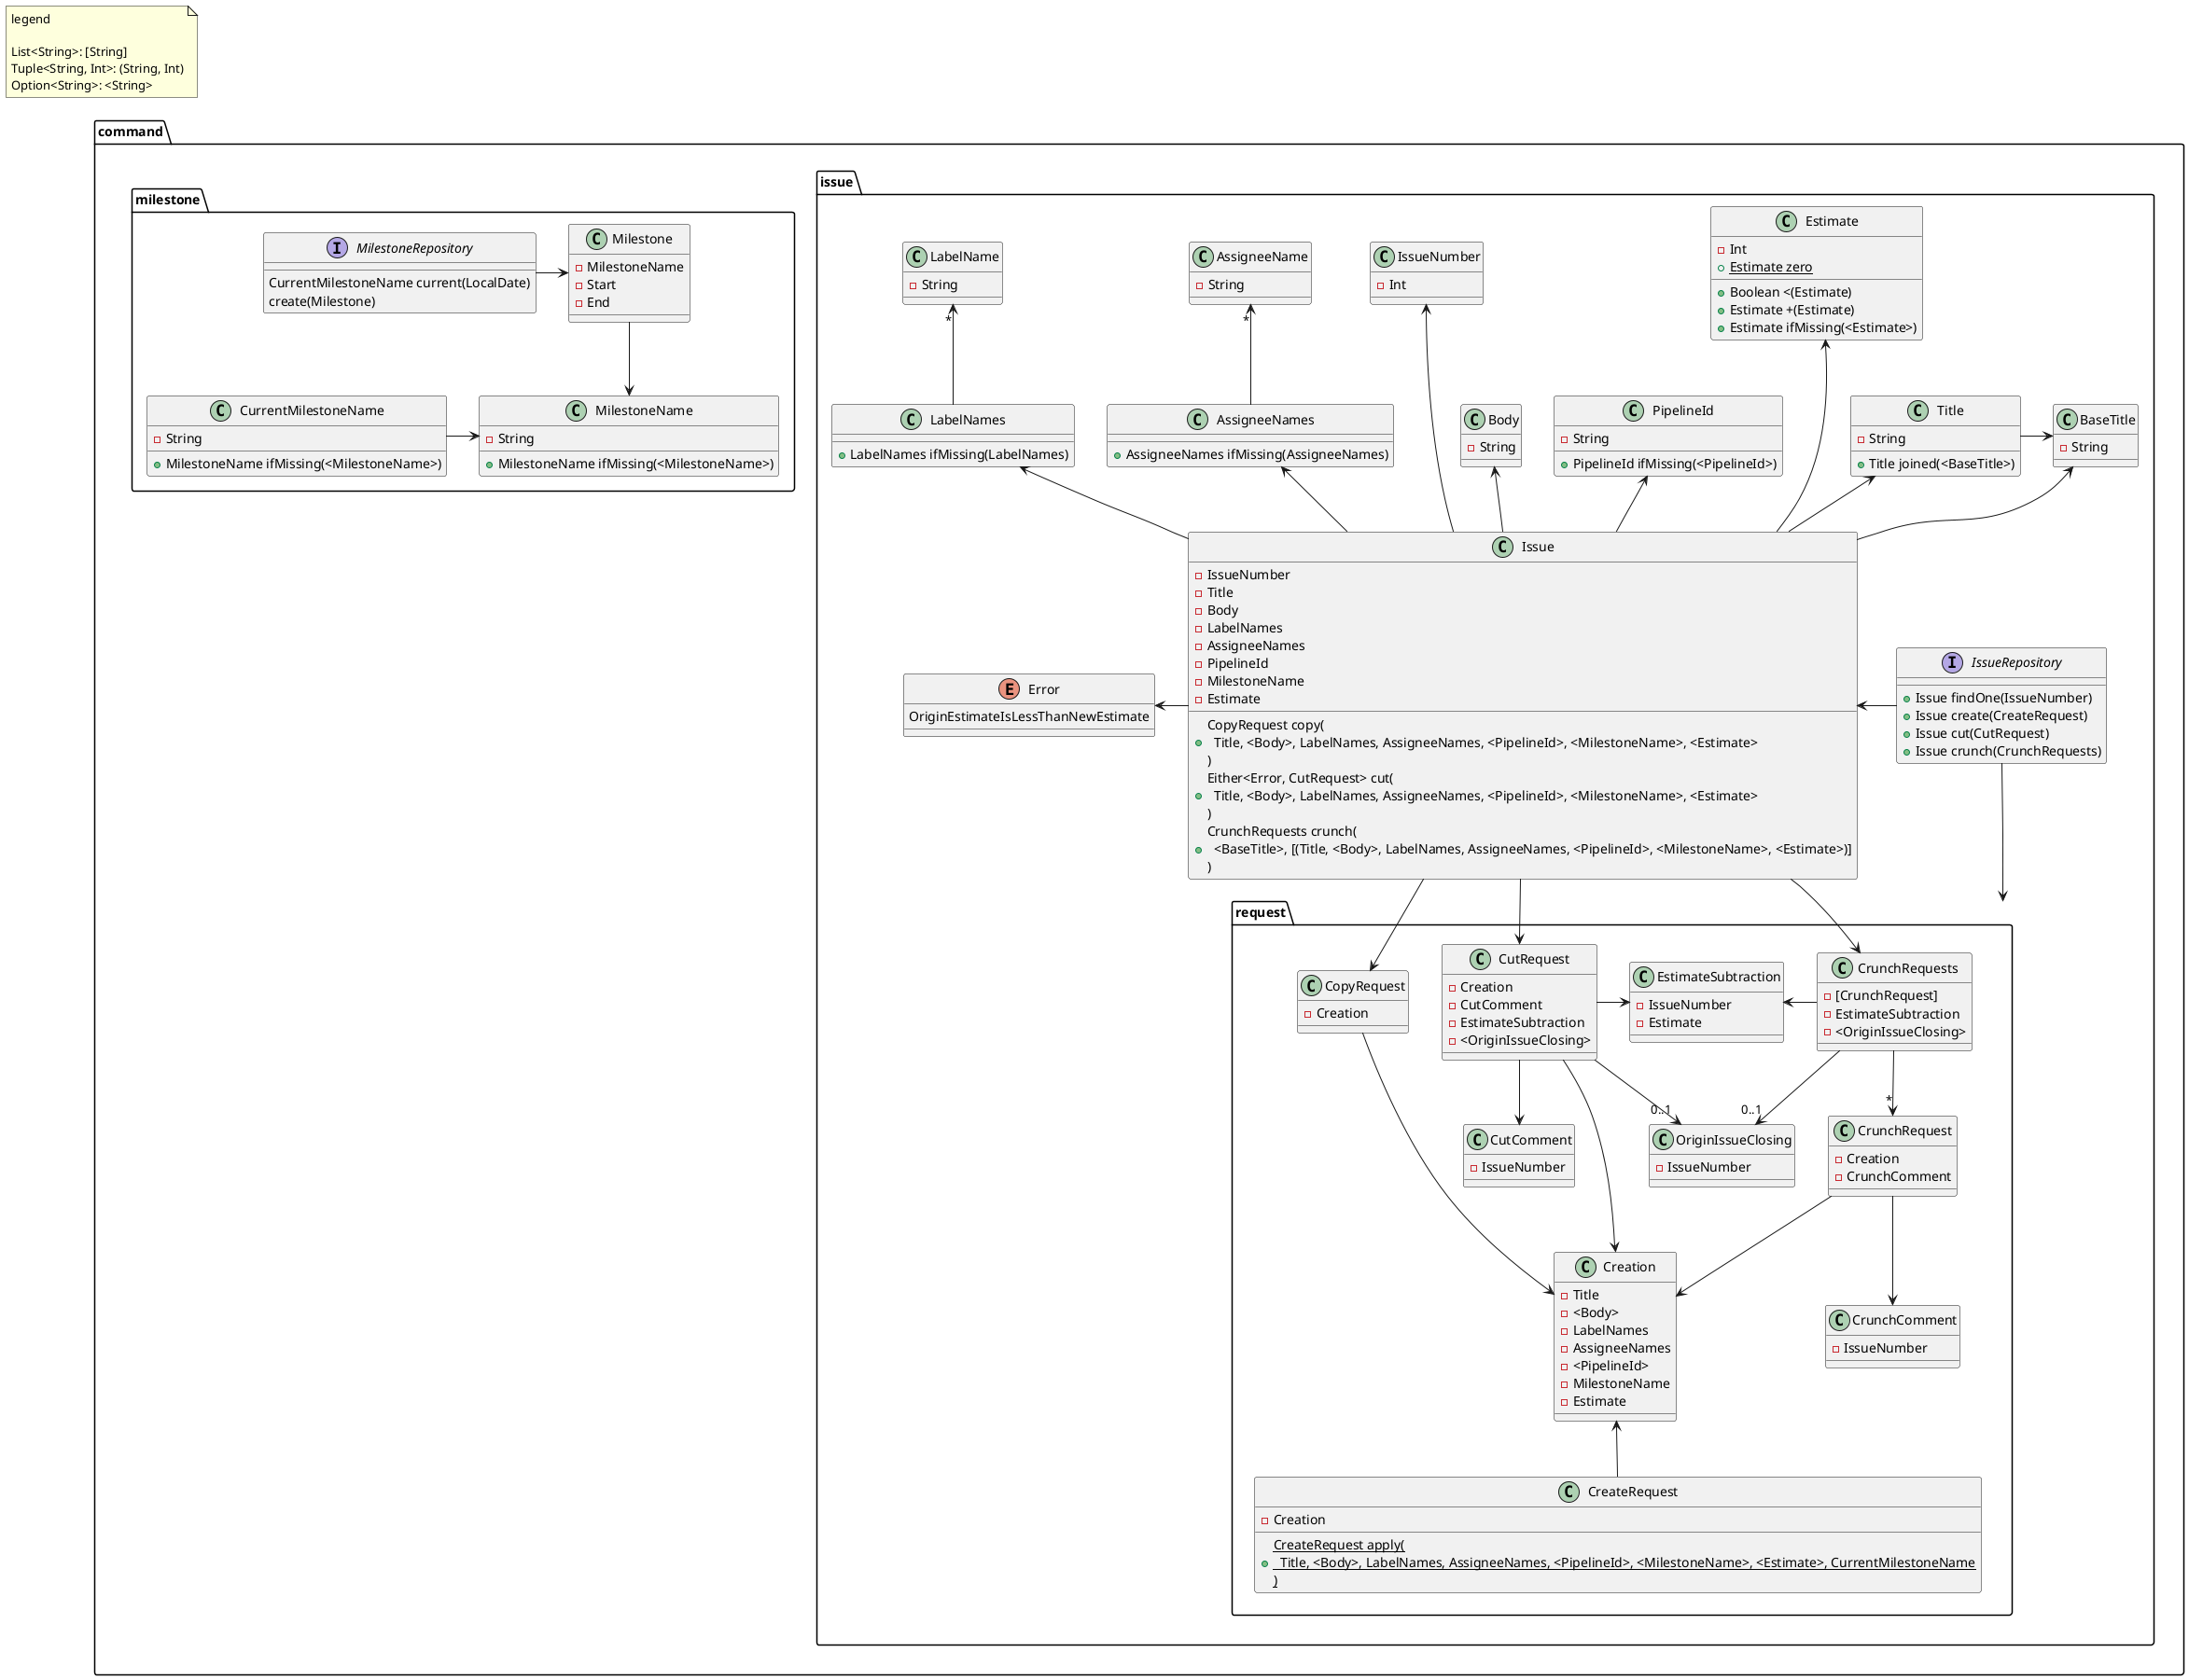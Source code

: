 @startuml

note "legend\n\nList<String>: [String]\nTuple<String, Int>: (String, Int)\nOption<String>: <String>" as Note

Note .[hidden]d. command

package command {
    package issue {
        class Issue {
            - IssueNumber
            - Title
            - Body
            - LabelNames
            - AssigneeNames
            - PipelineId
            - MilestoneName
            - Estimate

            + CopyRequest copy(\n  Title, <Body>, LabelNames, AssigneeNames, <PipelineId>, <MilestoneName>, <Estimate>\n)
            + Either<Error, CutRequest> cut(\n  Title, <Body>, LabelNames, AssigneeNames, <PipelineId>, <MilestoneName>, <Estimate>\n)
            + CrunchRequests crunch(\n  <BaseTitle>, [(Title, <Body>, LabelNames, AssigneeNames, <PipelineId>, <MilestoneName>, <Estimate>)]\n)
        }

        class IssueNumber {
            - Int
        }

        class BaseTitle {
            - String
        }

        class Title {
            - String
            + Title joined(<BaseTitle>)
        }

        Title -r-> BaseTitle

        class Body {
            - String
        }

        class LabelNames {
            + LabelNames ifMissing(LabelNames)
        }

        class LabelName {
            - String
        }

        LabelNames -u-> "*" LabelName

        class AssigneeNames {
            + AssigneeNames ifMissing(AssigneeNames)
        }

        class AssigneeName {
            - String
        }

        AssigneeNames -u-> "*" AssigneeName

        class PipelineId {
            - String
            + PipelineId ifMissing(<PipelineId>)
        }

        class Estimate {
            - Int
            + Boolean <(Estimate)
            + Estimate +(Estimate)
            + Estimate ifMissing(<Estimate>)
            + {static} Estimate zero
        }

        Issue -u--> IssueNumber
        Issue -u-> BaseTitle
        Issue -u-> Title
        Issue -u-> Body
        Issue -u-> LabelNames
        Issue -u-> AssigneeNames
        Issue -u-> PipelineId
        Issue -u--> Estimate

        enum Error {
            OriginEstimateIsLessThanNewEstimate
        }

        interface IssueRepository {
            + Issue findOne(IssueNumber)
            + Issue create(CreateRequest)
            + Issue cut(CutRequest)
            + Issue crunch(CrunchRequests)
        }

        package request {
            class Creation {
                - Title
                - <Body>
                - LabelNames
                - AssigneeNames
                - <PipelineId>
                - MilestoneName
                - Estimate
            }

            class CreateRequest {
                - Creation
                + {static} CreateRequest apply(\n  Title, <Body>, LabelNames, AssigneeNames, <PipelineId>, <MilestoneName>, <Estimate>, CurrentMilestoneName\n)
            }

            CreateRequest -u-> Creation

            class CopyRequest {
                - Creation
            }

            CopyRequest ---> Creation

            class CutRequest {
                - Creation
                - CutComment
                - EstimateSubtraction
                - <OriginIssueClosing>
            }

            CutRequest --> Creation
            CutRequest --> CutComment
            CutRequest -r-> EstimateSubtraction
            CutRequest --> "0..1" OriginIssueClosing

            class CrunchRequests {
                - [CrunchRequest]
                - EstimateSubtraction
                - <OriginIssueClosing>
            }

            class CrunchRequest {
                - Creation
                - CrunchComment
            }


            CrunchRequests -l-> EstimateSubtraction
            CrunchRequests --> "0..1" OriginIssueClosing

            CrunchRequests --> "*" CrunchRequest

            CrunchRequest --> Creation
            CrunchRequest --> CrunchComment

            class CutComment {
                - IssueNumber
            }

            class CrunchComment {
                - IssueNumber
            }

            class EstimateSubtraction {
                - IssueNumber
                - Estimate
            }

            class OriginIssueClosing {
                - IssueNumber
            }
        }

        IssueRepository -l-> Issue
        IssueRepository -d-> request
        Issue -l-> Error

        Issue -d-> CopyRequest
        Issue -d-> CutRequest
        Issue -d-> CrunchRequests
    }

    package milestone {
        class Milestone {
            - MilestoneName
            - Start
            - End
        }

        class MilestoneName {
            - String
            + MilestoneName ifMissing(<MilestoneName>)
        }

        class CurrentMilestoneName {
            - String
            + MilestoneName ifMissing(<MilestoneName>)
        }

        interface MilestoneRepository {
            CurrentMilestoneName current(LocalDate)
            create(Milestone)
        }

        MilestoneRepository -r-> Milestone

        Milestone -d-> MilestoneName

        CurrentMilestoneName -r-> MilestoneName
    }
}

@enduml
